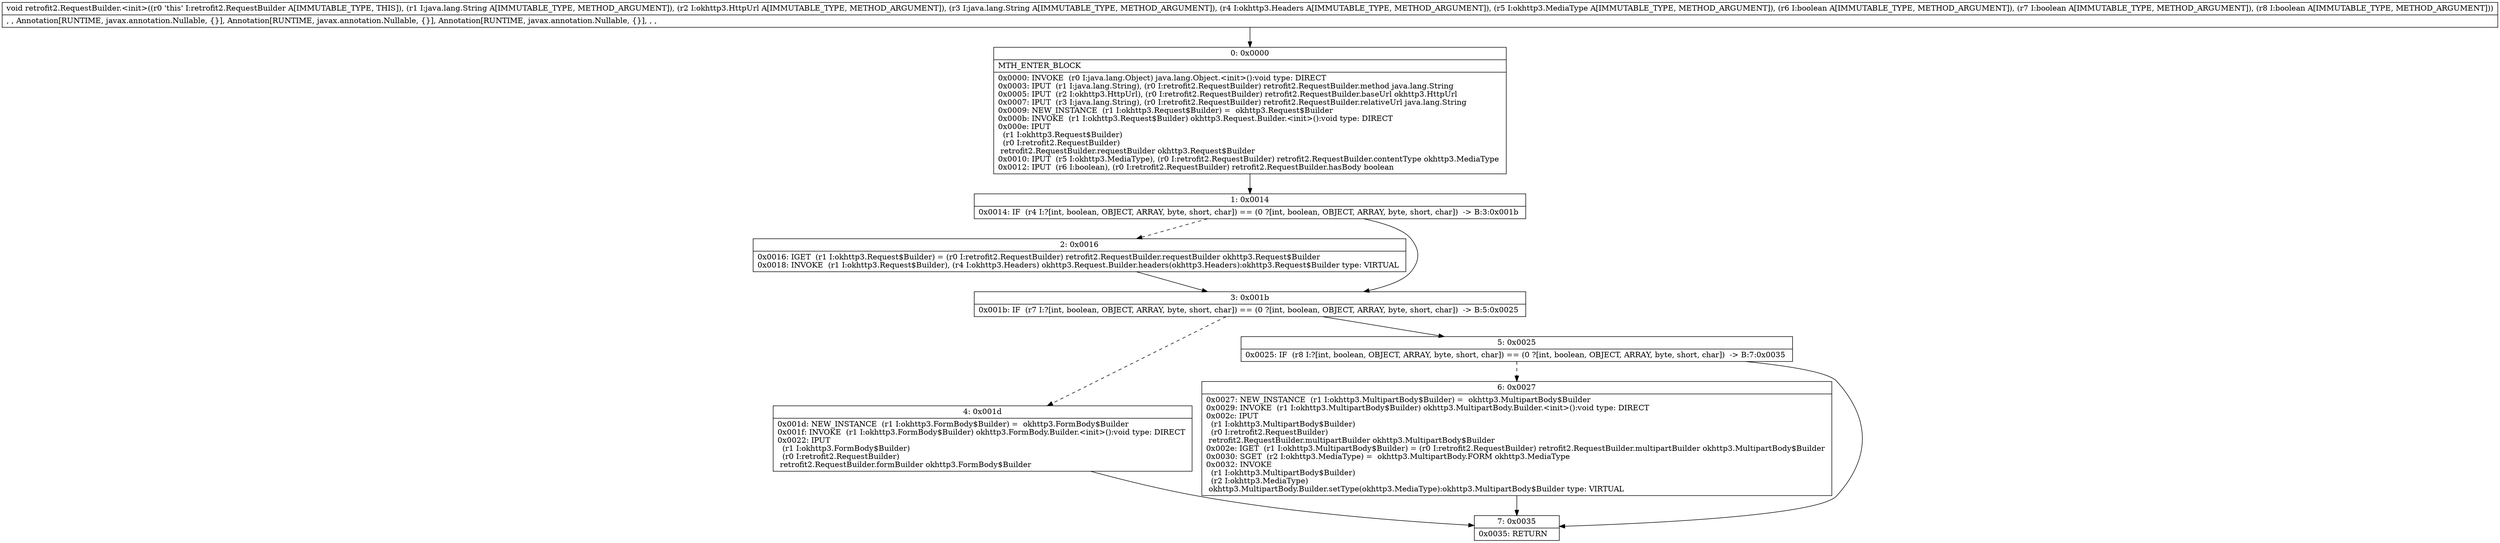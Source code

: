 digraph "CFG forretrofit2.RequestBuilder.\<init\>(Ljava\/lang\/String;Lokhttp3\/HttpUrl;Ljava\/lang\/String;Lokhttp3\/Headers;Lokhttp3\/MediaType;ZZZ)V" {
Node_0 [shape=record,label="{0\:\ 0x0000|MTH_ENTER_BLOCK\l|0x0000: INVOKE  (r0 I:java.lang.Object) java.lang.Object.\<init\>():void type: DIRECT \l0x0003: IPUT  (r1 I:java.lang.String), (r0 I:retrofit2.RequestBuilder) retrofit2.RequestBuilder.method java.lang.String \l0x0005: IPUT  (r2 I:okhttp3.HttpUrl), (r0 I:retrofit2.RequestBuilder) retrofit2.RequestBuilder.baseUrl okhttp3.HttpUrl \l0x0007: IPUT  (r3 I:java.lang.String), (r0 I:retrofit2.RequestBuilder) retrofit2.RequestBuilder.relativeUrl java.lang.String \l0x0009: NEW_INSTANCE  (r1 I:okhttp3.Request$Builder) =  okhttp3.Request$Builder \l0x000b: INVOKE  (r1 I:okhttp3.Request$Builder) okhttp3.Request.Builder.\<init\>():void type: DIRECT \l0x000e: IPUT  \l  (r1 I:okhttp3.Request$Builder)\l  (r0 I:retrofit2.RequestBuilder)\l retrofit2.RequestBuilder.requestBuilder okhttp3.Request$Builder \l0x0010: IPUT  (r5 I:okhttp3.MediaType), (r0 I:retrofit2.RequestBuilder) retrofit2.RequestBuilder.contentType okhttp3.MediaType \l0x0012: IPUT  (r6 I:boolean), (r0 I:retrofit2.RequestBuilder) retrofit2.RequestBuilder.hasBody boolean \l}"];
Node_1 [shape=record,label="{1\:\ 0x0014|0x0014: IF  (r4 I:?[int, boolean, OBJECT, ARRAY, byte, short, char]) == (0 ?[int, boolean, OBJECT, ARRAY, byte, short, char])  \-\> B:3:0x001b \l}"];
Node_2 [shape=record,label="{2\:\ 0x0016|0x0016: IGET  (r1 I:okhttp3.Request$Builder) = (r0 I:retrofit2.RequestBuilder) retrofit2.RequestBuilder.requestBuilder okhttp3.Request$Builder \l0x0018: INVOKE  (r1 I:okhttp3.Request$Builder), (r4 I:okhttp3.Headers) okhttp3.Request.Builder.headers(okhttp3.Headers):okhttp3.Request$Builder type: VIRTUAL \l}"];
Node_3 [shape=record,label="{3\:\ 0x001b|0x001b: IF  (r7 I:?[int, boolean, OBJECT, ARRAY, byte, short, char]) == (0 ?[int, boolean, OBJECT, ARRAY, byte, short, char])  \-\> B:5:0x0025 \l}"];
Node_4 [shape=record,label="{4\:\ 0x001d|0x001d: NEW_INSTANCE  (r1 I:okhttp3.FormBody$Builder) =  okhttp3.FormBody$Builder \l0x001f: INVOKE  (r1 I:okhttp3.FormBody$Builder) okhttp3.FormBody.Builder.\<init\>():void type: DIRECT \l0x0022: IPUT  \l  (r1 I:okhttp3.FormBody$Builder)\l  (r0 I:retrofit2.RequestBuilder)\l retrofit2.RequestBuilder.formBuilder okhttp3.FormBody$Builder \l}"];
Node_5 [shape=record,label="{5\:\ 0x0025|0x0025: IF  (r8 I:?[int, boolean, OBJECT, ARRAY, byte, short, char]) == (0 ?[int, boolean, OBJECT, ARRAY, byte, short, char])  \-\> B:7:0x0035 \l}"];
Node_6 [shape=record,label="{6\:\ 0x0027|0x0027: NEW_INSTANCE  (r1 I:okhttp3.MultipartBody$Builder) =  okhttp3.MultipartBody$Builder \l0x0029: INVOKE  (r1 I:okhttp3.MultipartBody$Builder) okhttp3.MultipartBody.Builder.\<init\>():void type: DIRECT \l0x002c: IPUT  \l  (r1 I:okhttp3.MultipartBody$Builder)\l  (r0 I:retrofit2.RequestBuilder)\l retrofit2.RequestBuilder.multipartBuilder okhttp3.MultipartBody$Builder \l0x002e: IGET  (r1 I:okhttp3.MultipartBody$Builder) = (r0 I:retrofit2.RequestBuilder) retrofit2.RequestBuilder.multipartBuilder okhttp3.MultipartBody$Builder \l0x0030: SGET  (r2 I:okhttp3.MediaType) =  okhttp3.MultipartBody.FORM okhttp3.MediaType \l0x0032: INVOKE  \l  (r1 I:okhttp3.MultipartBody$Builder)\l  (r2 I:okhttp3.MediaType)\l okhttp3.MultipartBody.Builder.setType(okhttp3.MediaType):okhttp3.MultipartBody$Builder type: VIRTUAL \l}"];
Node_7 [shape=record,label="{7\:\ 0x0035|0x0035: RETURN   \l}"];
MethodNode[shape=record,label="{void retrofit2.RequestBuilder.\<init\>((r0 'this' I:retrofit2.RequestBuilder A[IMMUTABLE_TYPE, THIS]), (r1 I:java.lang.String A[IMMUTABLE_TYPE, METHOD_ARGUMENT]), (r2 I:okhttp3.HttpUrl A[IMMUTABLE_TYPE, METHOD_ARGUMENT]), (r3 I:java.lang.String A[IMMUTABLE_TYPE, METHOD_ARGUMENT]), (r4 I:okhttp3.Headers A[IMMUTABLE_TYPE, METHOD_ARGUMENT]), (r5 I:okhttp3.MediaType A[IMMUTABLE_TYPE, METHOD_ARGUMENT]), (r6 I:boolean A[IMMUTABLE_TYPE, METHOD_ARGUMENT]), (r7 I:boolean A[IMMUTABLE_TYPE, METHOD_ARGUMENT]), (r8 I:boolean A[IMMUTABLE_TYPE, METHOD_ARGUMENT]))  | , , Annotation[RUNTIME, javax.annotation.Nullable, \{\}], Annotation[RUNTIME, javax.annotation.Nullable, \{\}], Annotation[RUNTIME, javax.annotation.Nullable, \{\}], , , \l}"];
MethodNode -> Node_0;
Node_0 -> Node_1;
Node_1 -> Node_2[style=dashed];
Node_1 -> Node_3;
Node_2 -> Node_3;
Node_3 -> Node_4[style=dashed];
Node_3 -> Node_5;
Node_4 -> Node_7;
Node_5 -> Node_6[style=dashed];
Node_5 -> Node_7;
Node_6 -> Node_7;
}

